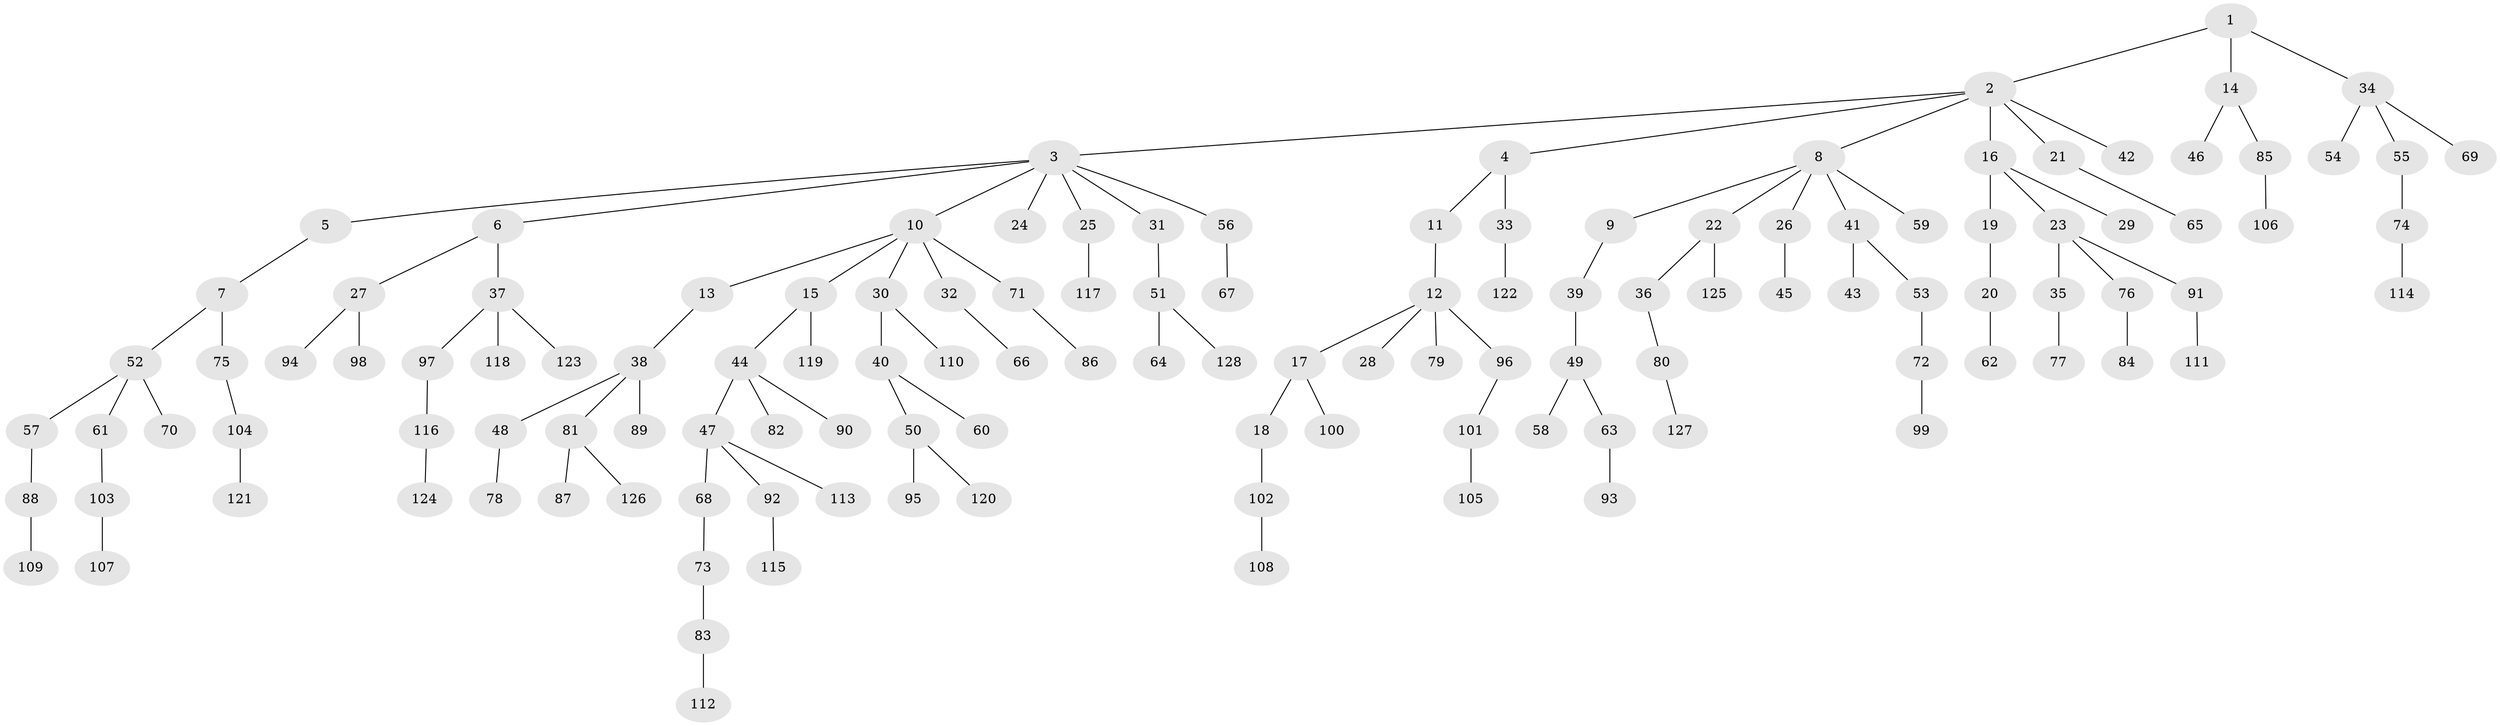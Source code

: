 // Generated by graph-tools (version 1.1) at 2025/50/03/09/25 03:50:17]
// undirected, 128 vertices, 127 edges
graph export_dot {
graph [start="1"]
  node [color=gray90,style=filled];
  1;
  2;
  3;
  4;
  5;
  6;
  7;
  8;
  9;
  10;
  11;
  12;
  13;
  14;
  15;
  16;
  17;
  18;
  19;
  20;
  21;
  22;
  23;
  24;
  25;
  26;
  27;
  28;
  29;
  30;
  31;
  32;
  33;
  34;
  35;
  36;
  37;
  38;
  39;
  40;
  41;
  42;
  43;
  44;
  45;
  46;
  47;
  48;
  49;
  50;
  51;
  52;
  53;
  54;
  55;
  56;
  57;
  58;
  59;
  60;
  61;
  62;
  63;
  64;
  65;
  66;
  67;
  68;
  69;
  70;
  71;
  72;
  73;
  74;
  75;
  76;
  77;
  78;
  79;
  80;
  81;
  82;
  83;
  84;
  85;
  86;
  87;
  88;
  89;
  90;
  91;
  92;
  93;
  94;
  95;
  96;
  97;
  98;
  99;
  100;
  101;
  102;
  103;
  104;
  105;
  106;
  107;
  108;
  109;
  110;
  111;
  112;
  113;
  114;
  115;
  116;
  117;
  118;
  119;
  120;
  121;
  122;
  123;
  124;
  125;
  126;
  127;
  128;
  1 -- 2;
  1 -- 14;
  1 -- 34;
  2 -- 3;
  2 -- 4;
  2 -- 8;
  2 -- 16;
  2 -- 21;
  2 -- 42;
  3 -- 5;
  3 -- 6;
  3 -- 10;
  3 -- 24;
  3 -- 25;
  3 -- 31;
  3 -- 56;
  4 -- 11;
  4 -- 33;
  5 -- 7;
  6 -- 27;
  6 -- 37;
  7 -- 52;
  7 -- 75;
  8 -- 9;
  8 -- 22;
  8 -- 26;
  8 -- 41;
  8 -- 59;
  9 -- 39;
  10 -- 13;
  10 -- 15;
  10 -- 30;
  10 -- 32;
  10 -- 71;
  11 -- 12;
  12 -- 17;
  12 -- 28;
  12 -- 79;
  12 -- 96;
  13 -- 38;
  14 -- 46;
  14 -- 85;
  15 -- 44;
  15 -- 119;
  16 -- 19;
  16 -- 23;
  16 -- 29;
  17 -- 18;
  17 -- 100;
  18 -- 102;
  19 -- 20;
  20 -- 62;
  21 -- 65;
  22 -- 36;
  22 -- 125;
  23 -- 35;
  23 -- 76;
  23 -- 91;
  25 -- 117;
  26 -- 45;
  27 -- 94;
  27 -- 98;
  30 -- 40;
  30 -- 110;
  31 -- 51;
  32 -- 66;
  33 -- 122;
  34 -- 54;
  34 -- 55;
  34 -- 69;
  35 -- 77;
  36 -- 80;
  37 -- 97;
  37 -- 118;
  37 -- 123;
  38 -- 48;
  38 -- 81;
  38 -- 89;
  39 -- 49;
  40 -- 50;
  40 -- 60;
  41 -- 43;
  41 -- 53;
  44 -- 47;
  44 -- 82;
  44 -- 90;
  47 -- 68;
  47 -- 92;
  47 -- 113;
  48 -- 78;
  49 -- 58;
  49 -- 63;
  50 -- 95;
  50 -- 120;
  51 -- 64;
  51 -- 128;
  52 -- 57;
  52 -- 61;
  52 -- 70;
  53 -- 72;
  55 -- 74;
  56 -- 67;
  57 -- 88;
  61 -- 103;
  63 -- 93;
  68 -- 73;
  71 -- 86;
  72 -- 99;
  73 -- 83;
  74 -- 114;
  75 -- 104;
  76 -- 84;
  80 -- 127;
  81 -- 87;
  81 -- 126;
  83 -- 112;
  85 -- 106;
  88 -- 109;
  91 -- 111;
  92 -- 115;
  96 -- 101;
  97 -- 116;
  101 -- 105;
  102 -- 108;
  103 -- 107;
  104 -- 121;
  116 -- 124;
}
